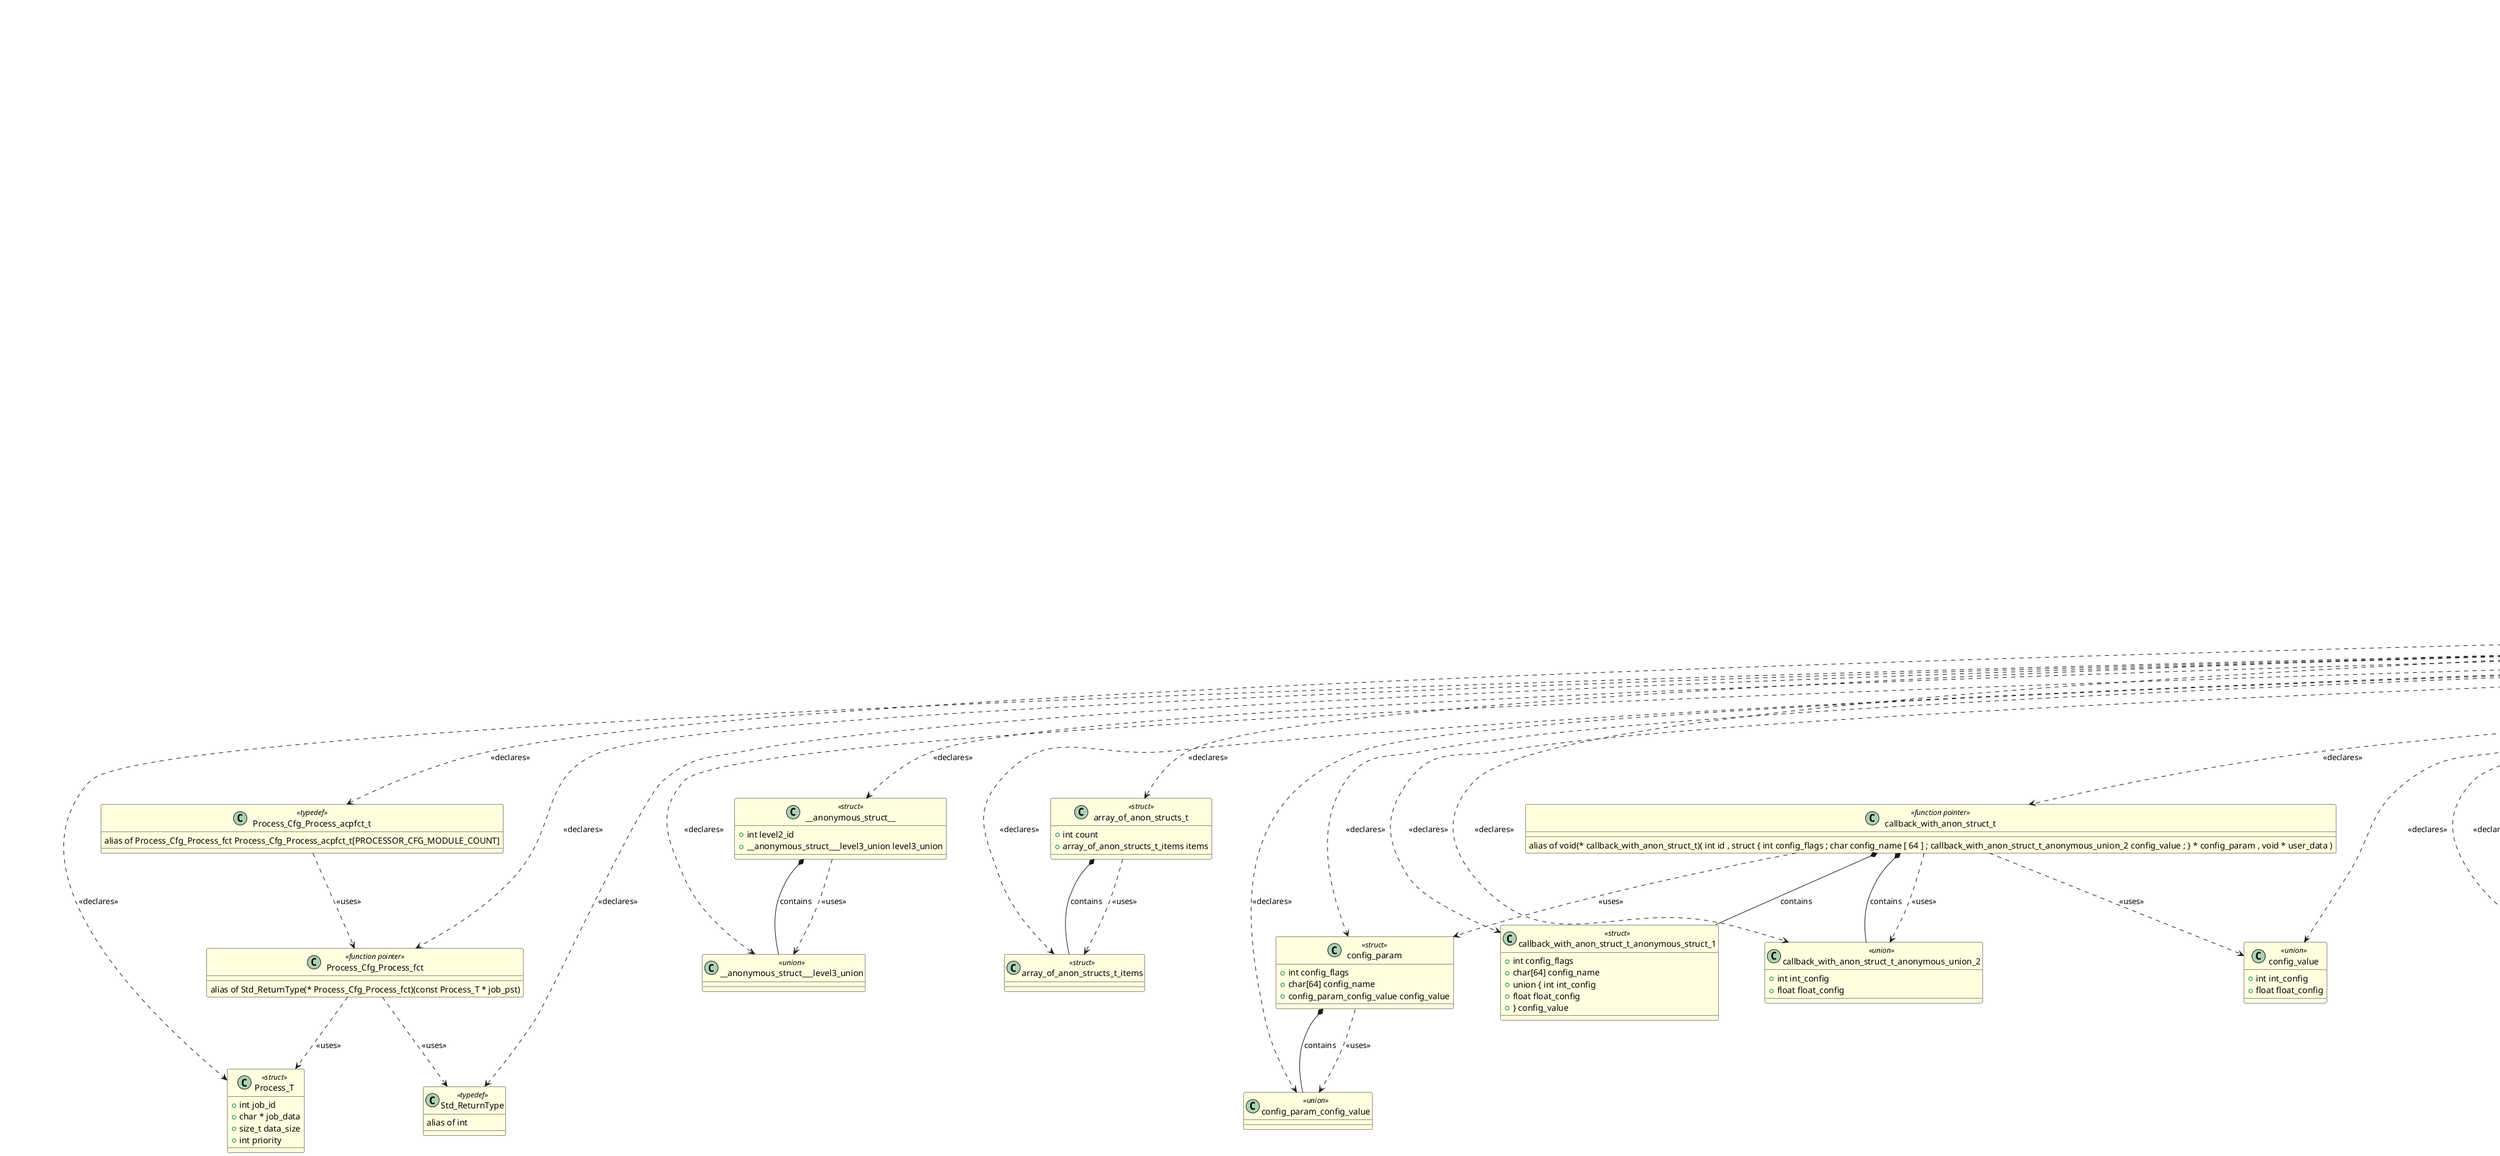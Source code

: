 @startuml complex

class "complex" as COMPLEX <<source>> #LightBlue
{
    -- Global Variables --
    - Process_Cfg_Process_acpfct_t Process_Cfg_Process_acpfct
    - math_operation_t[10] global_math_ops
    -- Functions --
    + complex_handler_t * create_complex_handler(const char * name, ...)
    + void * create_handler(const char * name, int ( * init_func ) ( void * ) init_func, ...)
    + int execute_operations(int value, math_ops_array_t ops, int op_count)
    + math_operation_t * get_math_operations()
    + int process_with_callbacks(int[] data, int size, math_operation_t[] operations, int op_count, ...)
    + void test_processor_job_processing()
    + void test_processor_utility_macros()

    - static Std_ReturnType ProcessorAdapter_Process(const Process_T * job_pst)
    - static Std_ReturnType ProcessorHardware_Process(const Process_T * job_pst)
    - static Std_ReturnType ProcessorService_Process(const Process_T * job_pst)
    - static int add_operation(int a, int b)
    - static int divide_operation(int a, int b)
    - static void init_math_operations()
    - static int modulo_operation(int a, int b)
    - static int multiply_operation(int a, int b)
    - static void print_result(int * data, int size)
    - void run_complex_tests()
    - static int subtract_operation(int a, int b)
    - static int test_callback(int * item)
    - void test_complex_macro(int * x, int y, int z)
    - void test_handle_operation(operation_type_t op_type, int * data, int size)
    - void test_handler_table()
    - void test_mixed_union()
    - void test_operation_set()
    - void test_process_array(int * arr, int size)
    - void test_stringify_macro()
}

class "complex" as HEADER_COMPLEX <<header>> #LightGreen
{
    -- Macros --
    + #define COMPLEX_H
    + #define COMPLEX_MACRO_FUNC(x, y, z)
    + #define CREATE_FUNC_NAME(prefix, suffix)
    + #define DEPRECATED
    + #define HANDLE_OPERATION(op_type, data, size, callback)
    + #define PROCESS_ARRAY(arr, size, callback)
    + #define STRINGIFY(x)
    + #define TOSTRING(x)
    + #define UTILS_U16_TO_U8ARR_BIG_ENDIAN(value_u16, ptr_pau8)
    + #define UTILS_U32_TO_U8ARR_BIG_ENDIAN(value_u32, ptr_pau8)
    + #define UTILS_U8ARR_TO_U16_BIG_ENDIAN(ptr_pau8)
    + #define UTILS_U8ARR_TO_U32_BIG_ENDIAN(ptr_pau8)
    -- Functions --
    + complex_handler_t * create_complex_handler(const char * name, ...)
    + void * create_handler(const char * name, int ( * init_func ) ( void * ) init_func, ...)
    + int execute_operations(int value, math_ops_array_t ops, int op_count)
    + math_operation_t * get_math_operations()
    + int process_with_callbacks(int[] data, int size, math_operation_t[] operations, int op_count, ...)
    + void test_processor_job_processing()
    + void test_processor_utility_macros()
}

class "Process_T" as TYPEDEF_PROCESS_T <<struct>> #LightYellow
{
    + int job_id
    + char * job_data
    + size_t data_size
    + int priority
}

class "__anonymous_struct__" as TYPEDEF___ANONYMOUS_STRUCT__ <<struct>> #LightYellow
{
    + int level2_id
    + __anonymous_struct___level3_union level3_union
}

class "array_of_anon_structs_t" as TYPEDEF_ARRAY_OF_ANON_STRUCTS_T <<struct>> #LightYellow
{
    + int count
    + array_of_anon_structs_t_items items
}

class "array_of_anon_structs_t_items" as TYPEDEF_ARRAY_OF_ANON_STRUCTS_T_ITEMS <<struct>> #LightYellow
{
}

class "callback_with_anon_struct_t_anonymous_struct_1" as TYPEDEF_CALLBACK_WITH_ANON_STRUCT_T_ANONYMOUS_STRUCT_1 <<struct>> #LightYellow
{
    + int config_flags
    + char[64] config_name
    + union { int int_config
    + float float_config
    + } config_value
}

class "complex_callback_t_anonymous_struct_1" as TYPEDEF_COMPLEX_CALLBACK_T_ANONYMOUS_STRUCT_1 <<struct>> #LightYellow
{
    + int nested1
    + char * nested2
    + void(* nested_func)(int) nested_func
}

class "complex_handler_t" as TYPEDEF_COMPLEX_HANDLER_T <<struct>> #LightYellow
{
    + int id
    + complex_handler_t_validator validator
    + complex_handler_t_memory_manager memory_manager
}

class "complex_handler_t_memory_manager" as TYPEDEF_COMPLEX_HANDLER_T_MEMORY_MANAGER <<struct>> #LightYellow
{
    + void*(*alloc_func)(size_t) alloc_func
    + void(*free_func)(void*) free_func
    + int(*resize_func)(void**,size_t) resize_func
}

class "complex_handler_t_validator" as TYPEDEF_COMPLEX_HANDLER_T_VALIDATOR <<struct>> #LightYellow
{
    + int(*validate_func)(constchar*) validate_func
    + void(*format_func)(char*,int) format_func
}

class "complex_naming_test_t" as TYPEDEF_COMPLEX_NAMING_TEST_T <<struct>> #LightYellow
{
    + complex_naming_test_t_first_struct first_struct
    + complex_naming_test_t_second_struct second_struct
    + complex_naming_test_t_mixed_union mixed_union
    + complex_naming_test_t_third_struct third_struct
}

class "complex_naming_test_t_first_struct" as TYPEDEF_COMPLEX_NAMING_TEST_T_FIRST_STRUCT <<struct>> #LightYellow
{
}

class "complex_naming_test_t_second_struct" as TYPEDEF_COMPLEX_NAMING_TEST_T_SECOND_STRUCT <<struct>> #LightYellow
{
}

class "complex_naming_test_t_third_struct" as TYPEDEF_COMPLEX_NAMING_TEST_T_THIRD_STRUCT <<struct>> #LightYellow
{
}

class "config_param" as TYPEDEF_CONFIG_PARAM <<struct>> #LightYellow
{
    + int config_flags
    + char[64] config_name
    + config_param_config_value config_value
}

class "data_item_t" as TYPEDEF_DATA_ITEM_T <<struct>> #LightYellow
{
    + int value
    + char * name
}

class "data_union_point_value" as TYPEDEF_DATA_UNION_POINT_VALUE <<struct>> #LightYellow
{
}

class "extreme_nesting_test_t" as TYPEDEF_EXTREME_NESTING_TEST_T <<struct>> #LightYellow
{
    + extreme_nesting_test_t_level2_struct_1 level2_struct_1
    + extreme_nesting_test_t_level2_struct_2 level2_struct_2
}

class "extreme_nesting_test_t_level2_struct_1" as TYPEDEF_EXTREME_NESTING_TEST_T_LEVEL2_STRUCT_1 <<struct>> #LightYellow
{
}

class "extreme_nesting_test_t_level2_struct_2" as TYPEDEF_EXTREME_NESTING_TEST_T_LEVEL2_STRUCT_2 <<struct>> #LightYellow
{
}

class "handler_entry_t" as TYPEDEF_HANDLER_ENTRY_T <<struct>> #LightYellow
{
    + int id
    + char[16] name
    + void ( * ) ( void ) init_func
    + int ( * ) ( int , int ) process_func
    + void ( * ) ( void ) cleanup_func
}

class "item_value_point_data" as TYPEDEF_ITEM_VALUE_POINT_DATA <<struct>> #LightYellow
{
}

class "mixed_union_mixed_struct" as TYPEDEF_MIXED_UNION_MIXED_STRUCT <<struct>> #LightYellow
{
}

class "moderately_nested_t" as TYPEDEF_MODERATELY_NESTED_T <<struct>> #LightYellow
{
    + int level1_id
    + moderately_nested_t_level2_struct level2_struct
}

class "moderately_nested_t_level2_struct" as TYPEDEF_MODERATELY_NESTED_T_LEVEL2_STRUCT <<struct>> #LightYellow
{
}

class "multi_anonymous_t" as TYPEDEF_MULTI_ANONYMOUS_T <<struct>> #LightYellow
{
    + multi_anonymous_t_first_anon_struct first_anon_struct
    + multi_anonymous_t_first_anon_union first_anon_union
    + multi_anonymous_t_second_anon_struct second_anon_struct
}

class "multi_anonymous_t_first_anon_struct" as TYPEDEF_MULTI_ANONYMOUS_T_FIRST_ANON_STRUCT <<struct>> #LightYellow
{
}

class "multi_anonymous_t_second_anon_struct" as TYPEDEF_MULTI_ANONYMOUS_T_SECOND_ANON_STRUCT <<struct>> #LightYellow
{
}

class "multiple_simple_anonymous_t" as TYPEDEF_MULTIPLE_SIMPLE_ANONYMOUS_T <<struct>> #LightYellow
{
    + multiple_simple_anonymous_t_first_anon first_anon
    + multiple_simple_anonymous_t_second_anon second_anon
    + multiple_simple_anonymous_t_third_anon third_anon
    + multiple_simple_anonymous_t_first_union first_union
    + multiple_simple_anonymous_t_second_union second_union
}

class "multiple_simple_anonymous_t_first_anon" as TYPEDEF_MULTIPLE_SIMPLE_ANONYMOUS_T_FIRST_ANON <<struct>> #LightYellow
{
}

class "multiple_simple_anonymous_t_second_anon" as TYPEDEF_MULTIPLE_SIMPLE_ANONYMOUS_T_SECOND_ANON <<struct>> #LightYellow
{
}

class "multiple_simple_anonymous_t_third_anon" as TYPEDEF_MULTIPLE_SIMPLE_ANONYMOUS_T_THIRD_ANON <<struct>> #LightYellow
{
}

class "operation_set_t" as TYPEDEF_OPERATION_SET_T <<struct>> #LightYellow
{
    + int count
    + math_operation_t[5] operations
    + void(* callbacks[3])(int , char *) callbacks
}

class "param4" as TYPEDEF_PARAM4 <<struct>> #LightYellow
{
    + int nested1
    + char * nested2
    + void ( * ) ( int ) nested_func
}

class "processor_t" as TYPEDEF_PROCESSOR_T <<struct>> #LightYellow
{
    + int id
    + char[64] name
    + int ( * ) ( int , char * ) process_func
    + void ( * ) ( void * ) cleanup_func
}

class "result_generator_t" as TYPEDEF_RESULT_GENERATOR_T <<struct>> #LightYellow
{
    + int result_code
    + result_generator_t_result_data result_data
}

class "simplified_handler_t" as TYPEDEF_SIMPLIFIED_HANDLER_T <<struct>> #LightYellow
{
    + int event_count
    + char[32] event_name
    + int event_flags
}

class "struct_with_struct_t" as TYPEDEF_STRUCT_WITH_STRUCT_T <<struct>> #LightYellow
{
    + int outer_id
    + char[32] outer_name
    + struct_with_struct_t_inner_struct inner_struct
    + int outer_flags
}

class "struct_with_struct_t_inner_struct" as TYPEDEF_STRUCT_WITH_STRUCT_T_INNER_STRUCT <<struct>> #LightYellow
{
}

class "struct_with_union_t" as TYPEDEF_STRUCT_WITH_UNION_T <<struct>> #LightYellow
{
    + int type_id
    + struct_with_union_t_data_union data_union
    + int checksum
}

class "union_with_struct_t_complex_struct" as TYPEDEF_UNION_WITH_STRUCT_T_COMPLEX_STRUCT <<struct>> #LightYellow
{
}

class "operation_type_t" as TYPEDEF_OPERATION_TYPE_T <<enumeration>> #LightYellow
{
    OP_ADD = 0
    OP_DIV = 3
    OP_MUL = 2
    OP_SUB = 1
}

class "processor_module_enum_t" as TYPEDEF_PROCESSOR_MODULE_ENUM_T <<enumeration>> #LightYellow
{
    PROCESSOR_CFG_MODULE_ADAPTER = 0
    PROCESSOR_CFG_MODULE_COUNT = 3
    PROCESSOR_CFG_MODULE_HARDWARE = 2
    PROCESSOR_CFG_MODULE_SERVICE = 1
}

class "Process_Cfg_Process_acpfct_t" as TYPEDEF_PROCESS_CFG_PROCESS_ACPFCT_T <<typedef>> #LightYellow
{
    alias of Process_Cfg_Process_fct Process_Cfg_Process_acpfct_t[PROCESSOR_CFG_MODULE_COUNT]
}

class "Process_Cfg_Process_fct" as TYPEDEF_PROCESS_CFG_PROCESS_FCT <<function pointer>> #LightYellow
{
    alias of Std_ReturnType(* Process_Cfg_Process_fct)(const Process_T * job_pst)
}

class "Std_ReturnType" as TYPEDEF_STD_RETURNTYPE <<typedef>> #LightYellow
{
    alias of int
}

class "callback_with_anon_struct_t" as TYPEDEF_CALLBACK_WITH_ANON_STRUCT_T <<function pointer>> #LightYellow
{
    alias of void(* callback_with_anon_struct_t)( int id , struct { int config_flags ; char config_name [ 64 ] ; callback_with_anon_struct_t_anonymous_union_2 config_value ; } * config_param , void * user_data )
}

class "complex_callback_t" as TYPEDEF_COMPLEX_CALLBACK_T <<function pointer>> #LightYellow
{
    alias of int(* complex_callback_t)( int param1 , char * param2 , void * param3 , complex_callback_t_anonymous_struct_1 * param4 )
}

class "complex_func_ptr_t" as TYPEDEF_COMPLEX_FUNC_PTR_T <<typedef>> #LightYellow
{
    alias of int ( * ( * complex_func_ptr_t ) ( int , char * ) ) ( double , void * )
}

class "data_processor_array_t" as TYPEDEF_DATA_PROCESSOR_ARRAY_T <<typedef>> #LightYellow
{
    alias of data_processor_t *
}

class "data_processor_t" as TYPEDEF_DATA_PROCESSOR_T <<function pointer>> #LightYellow
{
    alias of int(* data_processor_t)(data_item_t * item , void * context)
}

class "debug_callback_t" as TYPEDEF_DEBUG_CALLBACK_T <<function pointer>> #LightYellow
{
    alias of void(* debug_callback_t)(const char * message , int level)
}

class "handler_table_t" as TYPEDEF_HANDLER_TABLE_T <<typedef>> #LightYellow
{
    alias of handler_entry_t handler_table_t[8]
}

class "math_operation_t" as TYPEDEF_MATH_OPERATION_T <<function pointer>> #LightYellow
{
    alias of int(* math_operation_t)(int , int)
}

class "math_ops_array_t" as TYPEDEF_MATH_OPS_ARRAY_T <<typedef>> #LightYellow
{
    alias of math_operation_t math_ops_array_t[10]
}

class "release_callback_t" as TYPEDEF_RELEASE_CALLBACK_T <<function pointer>> #LightYellow
{
    alias of void(* release_callback_t)(const char * message)
}

class "uint16" as TYPEDEF_UINT16 <<typedef>> #LightYellow
{
    alias of uint16_t
}

class "uint32" as TYPEDEF_UINT32 <<typedef>> #LightYellow
{
    alias of uint32_t
}

class "uint8" as TYPEDEF_UINT8 <<typedef>> #LightYellow
{
    alias of uint8_t
}

class "__anonymous_struct___level3_union" as TYPEDEF___ANONYMOUS_STRUCT___LEVEL3_UNION <<union>> #LightYellow
{
}

class "callback_with_anon_struct_t_anonymous_union_2" as TYPEDEF_CALLBACK_WITH_ANON_STRUCT_T_ANONYMOUS_UNION_2 <<union>> #LightYellow
{
    + int int_config
    + float float_config
}

class "complex_naming_test_t_mixed_union" as TYPEDEF_COMPLEX_NAMING_TEST_T_MIXED_UNION <<union>> #LightYellow
{
}

class "config_param_config_value" as TYPEDEF_CONFIG_PARAM_CONFIG_VALUE <<union>> #LightYellow
{
}

class "config_value" as TYPEDEF_CONFIG_VALUE <<union>> #LightYellow
{
    + int int_config
    + float float_config
}

class "data_union" as TYPEDEF_DATA_UNION <<union>> #LightYellow
{
    + int int_value
    + float float_value
    + char[64] string_value
    + data_union_point_value point_value
}

class "first_anon_union" as TYPEDEF_FIRST_ANON_UNION <<union>> #LightYellow
{
    + int union_int
    + float union_float
}

class "first_union" as TYPEDEF_FIRST_UNION <<union>> #LightYellow
{
    + int union_field1
}

class "item_value" as TYPEDEF_ITEM_VALUE <<union>> #LightYellow
{
    + int int_data
    + float float_data
    + item_value_point_data point_data
}

class "level3_union" as TYPEDEF_LEVEL3_UNION <<union>> #LightYellow
{
    + int level3_int
    + float level3_float
}

class "mixed_union" as TYPEDEF_MIXED_UNION <<union>> #LightYellow
{
    + mixed_union_mixed_struct mixed_struct
}

class "mixed_union_t" as TYPEDEF_MIXED_UNION_T <<union>> #LightYellow
{
    + int int_val
    + char * str_val
    + void ( * ) ( void ) void_func
    + int ( * ) ( int ) int_func
}

class "multi_anonymous_t_first_anon_union" as TYPEDEF_MULTI_ANONYMOUS_T_FIRST_ANON_UNION <<union>> #LightYellow
{
}

class "multiple_simple_anonymous_t_first_union" as TYPEDEF_MULTIPLE_SIMPLE_ANONYMOUS_T_FIRST_UNION <<union>> #LightYellow
{
}

class "multiple_simple_anonymous_t_second_union" as TYPEDEF_MULTIPLE_SIMPLE_ANONYMOUS_T_SECOND_UNION <<union>> #LightYellow
{
}

class "result_data" as TYPEDEF_RESULT_DATA <<union>> #LightYellow
{
    + int success_value
    + char[128] error_message
}

class "result_generator_t_result_data" as TYPEDEF_RESULT_GENERATOR_T_RESULT_DATA <<union>> #LightYellow
{
}

class "second_union" as TYPEDEF_SECOND_UNION <<union>> #LightYellow
{
    + int union_field2
}

class "struct_union" as TYPEDEF_STRUCT_UNION <<union>> #LightYellow
{
    + int struct_union_int
    + struct_union_struct_union_struct struct_union_struct
}

class "struct_union_struct_union_struct" as TYPEDEF_STRUCT_UNION_STRUCT_UNION_STRUCT <<union>> #LightYellow
{
}

class "struct_with_union_t_data_union" as TYPEDEF_STRUCT_WITH_UNION_T_DATA_UNION <<union>> #LightYellow
{
}

class "union_with_struct_t" as TYPEDEF_UNION_WITH_STRUCT_T <<union>> #LightYellow
{
    + int simple_int
    + float simple_float
    + union_with_struct_t_complex_struct complex_struct
    + char[256] raw_bytes
}

class "union_with_union_t" as TYPEDEF_UNION_WITH_UNION_T <<union>> #LightYellow
{
    + int primary_int
    + union_with_union_t_nested_union nested_union
    + char[32] primary_bytes
}

class "union_with_union_t_nested_union" as TYPEDEF_UNION_WITH_UNION_T_NESTED_UNION <<union>> #LightYellow
{
}


' Include relationships
COMPLEX --> HEADER_COMPLEX : <<include>>

' Declaration relationships
HEADER_COMPLEX ..> TYPEDEF_PROCESS_T : <<declares>>
HEADER_COMPLEX ..> TYPEDEF___ANONYMOUS_STRUCT__ : <<declares>>
HEADER_COMPLEX ..> TYPEDEF_ARRAY_OF_ANON_STRUCTS_T : <<declares>>
HEADER_COMPLEX ..> TYPEDEF_ARRAY_OF_ANON_STRUCTS_T_ITEMS : <<declares>>
HEADER_COMPLEX ..> TYPEDEF_CALLBACK_WITH_ANON_STRUCT_T_ANONYMOUS_STRUCT_1 : <<declares>>
HEADER_COMPLEX ..> TYPEDEF_COMPLEX_CALLBACK_T_ANONYMOUS_STRUCT_1 : <<declares>>
HEADER_COMPLEX ..> TYPEDEF_COMPLEX_HANDLER_T : <<declares>>
HEADER_COMPLEX ..> TYPEDEF_COMPLEX_HANDLER_T_MEMORY_MANAGER : <<declares>>
HEADER_COMPLEX ..> TYPEDEF_COMPLEX_HANDLER_T_VALIDATOR : <<declares>>
HEADER_COMPLEX ..> TYPEDEF_COMPLEX_NAMING_TEST_T : <<declares>>
HEADER_COMPLEX ..> TYPEDEF_COMPLEX_NAMING_TEST_T_FIRST_STRUCT : <<declares>>
HEADER_COMPLEX ..> TYPEDEF_COMPLEX_NAMING_TEST_T_SECOND_STRUCT : <<declares>>
HEADER_COMPLEX ..> TYPEDEF_COMPLEX_NAMING_TEST_T_THIRD_STRUCT : <<declares>>
HEADER_COMPLEX ..> TYPEDEF_CONFIG_PARAM : <<declares>>
HEADER_COMPLEX ..> TYPEDEF_DATA_ITEM_T : <<declares>>
HEADER_COMPLEX ..> TYPEDEF_DATA_UNION_POINT_VALUE : <<declares>>
HEADER_COMPLEX ..> TYPEDEF_EXTREME_NESTING_TEST_T : <<declares>>
HEADER_COMPLEX ..> TYPEDEF_EXTREME_NESTING_TEST_T_LEVEL2_STRUCT_1 : <<declares>>
HEADER_COMPLEX ..> TYPEDEF_EXTREME_NESTING_TEST_T_LEVEL2_STRUCT_2 : <<declares>>
HEADER_COMPLEX ..> TYPEDEF_HANDLER_ENTRY_T : <<declares>>
HEADER_COMPLEX ..> TYPEDEF_ITEM_VALUE_POINT_DATA : <<declares>>
HEADER_COMPLEX ..> TYPEDEF_MIXED_UNION_MIXED_STRUCT : <<declares>>
HEADER_COMPLEX ..> TYPEDEF_MODERATELY_NESTED_T : <<declares>>
HEADER_COMPLEX ..> TYPEDEF_MODERATELY_NESTED_T_LEVEL2_STRUCT : <<declares>>
HEADER_COMPLEX ..> TYPEDEF_MULTI_ANONYMOUS_T : <<declares>>
HEADER_COMPLEX ..> TYPEDEF_MULTI_ANONYMOUS_T_FIRST_ANON_STRUCT : <<declares>>
HEADER_COMPLEX ..> TYPEDEF_MULTI_ANONYMOUS_T_SECOND_ANON_STRUCT : <<declares>>
HEADER_COMPLEX ..> TYPEDEF_MULTIPLE_SIMPLE_ANONYMOUS_T : <<declares>>
HEADER_COMPLEX ..> TYPEDEF_MULTIPLE_SIMPLE_ANONYMOUS_T_FIRST_ANON : <<declares>>
HEADER_COMPLEX ..> TYPEDEF_MULTIPLE_SIMPLE_ANONYMOUS_T_SECOND_ANON : <<declares>>
HEADER_COMPLEX ..> TYPEDEF_MULTIPLE_SIMPLE_ANONYMOUS_T_THIRD_ANON : <<declares>>
HEADER_COMPLEX ..> TYPEDEF_OPERATION_SET_T : <<declares>>
HEADER_COMPLEX ..> TYPEDEF_PARAM4 : <<declares>>
HEADER_COMPLEX ..> TYPEDEF_PROCESSOR_T : <<declares>>
HEADER_COMPLEX ..> TYPEDEF_RESULT_GENERATOR_T : <<declares>>
HEADER_COMPLEX ..> TYPEDEF_SIMPLIFIED_HANDLER_T : <<declares>>
HEADER_COMPLEX ..> TYPEDEF_STRUCT_WITH_STRUCT_T : <<declares>>
HEADER_COMPLEX ..> TYPEDEF_STRUCT_WITH_STRUCT_T_INNER_STRUCT : <<declares>>
HEADER_COMPLEX ..> TYPEDEF_STRUCT_WITH_UNION_T : <<declares>>
HEADER_COMPLEX ..> TYPEDEF_UNION_WITH_STRUCT_T_COMPLEX_STRUCT : <<declares>>
HEADER_COMPLEX ..> TYPEDEF_OPERATION_TYPE_T : <<declares>>
HEADER_COMPLEX ..> TYPEDEF_PROCESSOR_MODULE_ENUM_T : <<declares>>
HEADER_COMPLEX ..> TYPEDEF_PROCESS_CFG_PROCESS_ACPFCT_T : <<declares>>
HEADER_COMPLEX ..> TYPEDEF_PROCESS_CFG_PROCESS_FCT : <<declares>>
HEADER_COMPLEX ..> TYPEDEF_STD_RETURNTYPE : <<declares>>
HEADER_COMPLEX ..> TYPEDEF_CALLBACK_WITH_ANON_STRUCT_T : <<declares>>
HEADER_COMPLEX ..> TYPEDEF_COMPLEX_CALLBACK_T : <<declares>>
HEADER_COMPLEX ..> TYPEDEF_COMPLEX_FUNC_PTR_T : <<declares>>
HEADER_COMPLEX ..> TYPEDEF_DATA_PROCESSOR_ARRAY_T : <<declares>>
HEADER_COMPLEX ..> TYPEDEF_DATA_PROCESSOR_T : <<declares>>
HEADER_COMPLEX ..> TYPEDEF_DEBUG_CALLBACK_T : <<declares>>
HEADER_COMPLEX ..> TYPEDEF_HANDLER_TABLE_T : <<declares>>
HEADER_COMPLEX ..> TYPEDEF_MATH_OPERATION_T : <<declares>>
HEADER_COMPLEX ..> TYPEDEF_MATH_OPS_ARRAY_T : <<declares>>
HEADER_COMPLEX ..> TYPEDEF_RELEASE_CALLBACK_T : <<declares>>
HEADER_COMPLEX ..> TYPEDEF_UINT16 : <<declares>>
HEADER_COMPLEX ..> TYPEDEF_UINT32 : <<declares>>
HEADER_COMPLEX ..> TYPEDEF_UINT8 : <<declares>>
HEADER_COMPLEX ..> TYPEDEF___ANONYMOUS_STRUCT___LEVEL3_UNION : <<declares>>
HEADER_COMPLEX ..> TYPEDEF_CALLBACK_WITH_ANON_STRUCT_T_ANONYMOUS_UNION_2 : <<declares>>
HEADER_COMPLEX ..> TYPEDEF_COMPLEX_NAMING_TEST_T_MIXED_UNION : <<declares>>
HEADER_COMPLEX ..> TYPEDEF_CONFIG_PARAM_CONFIG_VALUE : <<declares>>
HEADER_COMPLEX ..> TYPEDEF_CONFIG_VALUE : <<declares>>
HEADER_COMPLEX ..> TYPEDEF_DATA_UNION : <<declares>>
HEADER_COMPLEX ..> TYPEDEF_FIRST_ANON_UNION : <<declares>>
HEADER_COMPLEX ..> TYPEDEF_FIRST_UNION : <<declares>>
HEADER_COMPLEX ..> TYPEDEF_ITEM_VALUE : <<declares>>
HEADER_COMPLEX ..> TYPEDEF_LEVEL3_UNION : <<declares>>
HEADER_COMPLEX ..> TYPEDEF_MIXED_UNION : <<declares>>
HEADER_COMPLEX ..> TYPEDEF_MIXED_UNION_T : <<declares>>
HEADER_COMPLEX ..> TYPEDEF_MULTI_ANONYMOUS_T_FIRST_ANON_UNION : <<declares>>
HEADER_COMPLEX ..> TYPEDEF_MULTIPLE_SIMPLE_ANONYMOUS_T_FIRST_UNION : <<declares>>
HEADER_COMPLEX ..> TYPEDEF_MULTIPLE_SIMPLE_ANONYMOUS_T_SECOND_UNION : <<declares>>
HEADER_COMPLEX ..> TYPEDEF_RESULT_DATA : <<declares>>
HEADER_COMPLEX ..> TYPEDEF_RESULT_GENERATOR_T_RESULT_DATA : <<declares>>
HEADER_COMPLEX ..> TYPEDEF_SECOND_UNION : <<declares>>
HEADER_COMPLEX ..> TYPEDEF_STRUCT_UNION : <<declares>>
HEADER_COMPLEX ..> TYPEDEF_STRUCT_UNION_STRUCT_UNION_STRUCT : <<declares>>
HEADER_COMPLEX ..> TYPEDEF_STRUCT_WITH_UNION_T_DATA_UNION : <<declares>>
HEADER_COMPLEX ..> TYPEDEF_UNION_WITH_STRUCT_T : <<declares>>
HEADER_COMPLEX ..> TYPEDEF_UNION_WITH_UNION_T : <<declares>>
HEADER_COMPLEX ..> TYPEDEF_UNION_WITH_UNION_T_NESTED_UNION : <<declares>>

' Uses relationships
TYPEDEF___ANONYMOUS_STRUCT__ ..> TYPEDEF___ANONYMOUS_STRUCT___LEVEL3_UNION : <<uses>>
TYPEDEF_ARRAY_OF_ANON_STRUCTS_T ..> TYPEDEF_ARRAY_OF_ANON_STRUCTS_T_ITEMS : <<uses>>
TYPEDEF_COMPLEX_HANDLER_T ..> TYPEDEF_COMPLEX_HANDLER_T_MEMORY_MANAGER : <<uses>>
TYPEDEF_COMPLEX_HANDLER_T ..> TYPEDEF_COMPLEX_HANDLER_T_VALIDATOR : <<uses>>
TYPEDEF_COMPLEX_NAMING_TEST_T ..> TYPEDEF_COMPLEX_NAMING_TEST_T_FIRST_STRUCT : <<uses>>
TYPEDEF_COMPLEX_NAMING_TEST_T ..> TYPEDEF_COMPLEX_NAMING_TEST_T_MIXED_UNION : <<uses>>
TYPEDEF_COMPLEX_NAMING_TEST_T ..> TYPEDEF_COMPLEX_NAMING_TEST_T_SECOND_STRUCT : <<uses>>
TYPEDEF_COMPLEX_NAMING_TEST_T ..> TYPEDEF_COMPLEX_NAMING_TEST_T_THIRD_STRUCT : <<uses>>
TYPEDEF_CONFIG_PARAM ..> TYPEDEF_CONFIG_PARAM_CONFIG_VALUE : <<uses>>
TYPEDEF_EXTREME_NESTING_TEST_T ..> TYPEDEF_EXTREME_NESTING_TEST_T_LEVEL2_STRUCT_1 : <<uses>>
TYPEDEF_EXTREME_NESTING_TEST_T ..> TYPEDEF_EXTREME_NESTING_TEST_T_LEVEL2_STRUCT_2 : <<uses>>
TYPEDEF_MODERATELY_NESTED_T ..> TYPEDEF_MODERATELY_NESTED_T_LEVEL2_STRUCT : <<uses>>
TYPEDEF_MULTI_ANONYMOUS_T ..> TYPEDEF_MULTI_ANONYMOUS_T_FIRST_ANON_STRUCT : <<uses>>
TYPEDEF_MULTI_ANONYMOUS_T ..> TYPEDEF_MULTI_ANONYMOUS_T_FIRST_ANON_UNION : <<uses>>
TYPEDEF_MULTI_ANONYMOUS_T ..> TYPEDEF_MULTI_ANONYMOUS_T_SECOND_ANON_STRUCT : <<uses>>
TYPEDEF_MULTIPLE_SIMPLE_ANONYMOUS_T ..> TYPEDEF_MULTIPLE_SIMPLE_ANONYMOUS_T_FIRST_ANON : <<uses>>
TYPEDEF_MULTIPLE_SIMPLE_ANONYMOUS_T ..> TYPEDEF_MULTIPLE_SIMPLE_ANONYMOUS_T_FIRST_UNION : <<uses>>
TYPEDEF_MULTIPLE_SIMPLE_ANONYMOUS_T ..> TYPEDEF_MULTIPLE_SIMPLE_ANONYMOUS_T_SECOND_ANON : <<uses>>
TYPEDEF_MULTIPLE_SIMPLE_ANONYMOUS_T ..> TYPEDEF_MULTIPLE_SIMPLE_ANONYMOUS_T_SECOND_UNION : <<uses>>
TYPEDEF_MULTIPLE_SIMPLE_ANONYMOUS_T ..> TYPEDEF_MULTIPLE_SIMPLE_ANONYMOUS_T_THIRD_ANON : <<uses>>
TYPEDEF_OPERATION_SET_T ..> TYPEDEF_MATH_OPERATION_T : <<uses>>
TYPEDEF_RESULT_GENERATOR_T ..> TYPEDEF_RESULT_GENERATOR_T_RESULT_DATA : <<uses>>
TYPEDEF_STRUCT_WITH_STRUCT_T ..> TYPEDEF_STRUCT_WITH_STRUCT_T_INNER_STRUCT : <<uses>>
TYPEDEF_STRUCT_WITH_UNION_T ..> TYPEDEF_STRUCT_WITH_UNION_T_DATA_UNION : <<uses>>
TYPEDEF_PROCESS_CFG_PROCESS_ACPFCT_T ..> TYPEDEF_PROCESS_CFG_PROCESS_FCT : <<uses>>
TYPEDEF_PROCESS_CFG_PROCESS_FCT ..> TYPEDEF_PROCESS_T : <<uses>>
TYPEDEF_PROCESS_CFG_PROCESS_FCT ..> TYPEDEF_STD_RETURNTYPE : <<uses>>
TYPEDEF_CALLBACK_WITH_ANON_STRUCT_T ..> TYPEDEF_CALLBACK_WITH_ANON_STRUCT_T_ANONYMOUS_UNION_2 : <<uses>>
TYPEDEF_CALLBACK_WITH_ANON_STRUCT_T ..> TYPEDEF_CONFIG_PARAM : <<uses>>
TYPEDEF_CALLBACK_WITH_ANON_STRUCT_T ..> TYPEDEF_CONFIG_VALUE : <<uses>>
TYPEDEF_COMPLEX_CALLBACK_T ..> TYPEDEF_COMPLEX_CALLBACK_T_ANONYMOUS_STRUCT_1 : <<uses>>
TYPEDEF_COMPLEX_CALLBACK_T ..> TYPEDEF_PARAM4 : <<uses>>
TYPEDEF_DATA_PROCESSOR_ARRAY_T ..> TYPEDEF_DATA_PROCESSOR_T : <<uses>>
TYPEDEF_DATA_PROCESSOR_T ..> TYPEDEF_DATA_ITEM_T : <<uses>>
TYPEDEF_HANDLER_TABLE_T ..> TYPEDEF_HANDLER_ENTRY_T : <<uses>>
TYPEDEF_MATH_OPS_ARRAY_T ..> TYPEDEF_MATH_OPERATION_T : <<uses>>

' Anonymous structure relationships (composition)
TYPEDEF___ANONYMOUS_STRUCT__ *-- TYPEDEF___ANONYMOUS_STRUCT___LEVEL3_UNION : contains
TYPEDEF_ARRAY_OF_ANON_STRUCTS_T *-- TYPEDEF_ARRAY_OF_ANON_STRUCTS_T_ITEMS : contains
TYPEDEF_CALLBACK_WITH_ANON_STRUCT_T *-- TYPEDEF_CALLBACK_WITH_ANON_STRUCT_T_ANONYMOUS_STRUCT_1 : contains
TYPEDEF_CALLBACK_WITH_ANON_STRUCT_T *-- TYPEDEF_CALLBACK_WITH_ANON_STRUCT_T_ANONYMOUS_UNION_2 : contains
TYPEDEF_COMPLEX_CALLBACK_T *-- TYPEDEF_COMPLEX_CALLBACK_T_ANONYMOUS_STRUCT_1 : contains
TYPEDEF_COMPLEX_HANDLER_T *-- TYPEDEF_COMPLEX_HANDLER_T_MEMORY_MANAGER : contains
TYPEDEF_COMPLEX_HANDLER_T *-- TYPEDEF_COMPLEX_HANDLER_T_VALIDATOR : contains
TYPEDEF_COMPLEX_NAMING_TEST_T *-- TYPEDEF_COMPLEX_NAMING_TEST_T_FIRST_STRUCT : contains
TYPEDEF_COMPLEX_NAMING_TEST_T *-- TYPEDEF_COMPLEX_NAMING_TEST_T_MIXED_UNION : contains
TYPEDEF_COMPLEX_NAMING_TEST_T *-- TYPEDEF_COMPLEX_NAMING_TEST_T_SECOND_STRUCT : contains
TYPEDEF_COMPLEX_NAMING_TEST_T *-- TYPEDEF_COMPLEX_NAMING_TEST_T_THIRD_STRUCT : contains
TYPEDEF_CONFIG_PARAM *-- TYPEDEF_CONFIG_PARAM_CONFIG_VALUE : contains
TYPEDEF_DATA_UNION *-- TYPEDEF_DATA_UNION_POINT_VALUE : contains
TYPEDEF_EXTREME_NESTING_TEST_T *-- TYPEDEF_EXTREME_NESTING_TEST_T_LEVEL2_STRUCT_1 : contains
TYPEDEF_EXTREME_NESTING_TEST_T *-- TYPEDEF_EXTREME_NESTING_TEST_T_LEVEL2_STRUCT_2 : contains
TYPEDEF_ITEM_VALUE *-- TYPEDEF_ITEM_VALUE_POINT_DATA : contains
TYPEDEF_MIXED_UNION *-- TYPEDEF_MIXED_UNION_MIXED_STRUCT : contains
TYPEDEF_MODERATELY_NESTED_T *-- TYPEDEF_MODERATELY_NESTED_T_LEVEL2_STRUCT : contains
TYPEDEF_MULTI_ANONYMOUS_T *-- TYPEDEF_MULTI_ANONYMOUS_T_FIRST_ANON_STRUCT : contains
TYPEDEF_MULTI_ANONYMOUS_T *-- TYPEDEF_MULTI_ANONYMOUS_T_FIRST_ANON_UNION : contains
TYPEDEF_MULTI_ANONYMOUS_T *-- TYPEDEF_MULTI_ANONYMOUS_T_SECOND_ANON_STRUCT : contains
TYPEDEF_MULTIPLE_SIMPLE_ANONYMOUS_T *-- TYPEDEF_MULTIPLE_SIMPLE_ANONYMOUS_T_FIRST_ANON : contains
TYPEDEF_MULTIPLE_SIMPLE_ANONYMOUS_T *-- TYPEDEF_MULTIPLE_SIMPLE_ANONYMOUS_T_FIRST_UNION : contains
TYPEDEF_MULTIPLE_SIMPLE_ANONYMOUS_T *-- TYPEDEF_MULTIPLE_SIMPLE_ANONYMOUS_T_SECOND_ANON : contains
TYPEDEF_MULTIPLE_SIMPLE_ANONYMOUS_T *-- TYPEDEF_MULTIPLE_SIMPLE_ANONYMOUS_T_SECOND_UNION : contains
TYPEDEF_MULTIPLE_SIMPLE_ANONYMOUS_T *-- TYPEDEF_MULTIPLE_SIMPLE_ANONYMOUS_T_THIRD_ANON : contains
TYPEDEF_RESULT_GENERATOR_T *-- TYPEDEF_RESULT_GENERATOR_T_RESULT_DATA : contains
TYPEDEF_STRUCT_UNION *-- TYPEDEF_STRUCT_UNION_STRUCT_UNION_STRUCT : contains
TYPEDEF_STRUCT_WITH_STRUCT_T *-- TYPEDEF_STRUCT_WITH_STRUCT_T_INNER_STRUCT : contains
TYPEDEF_STRUCT_WITH_UNION_T *-- TYPEDEF_STRUCT_WITH_UNION_T_DATA_UNION : contains
TYPEDEF_UNION_WITH_STRUCT_T *-- TYPEDEF_UNION_WITH_STRUCT_T_COMPLEX_STRUCT : contains
TYPEDEF_UNION_WITH_UNION_T *-- TYPEDEF_UNION_WITH_UNION_T_NESTED_UNION : contains

@enduml